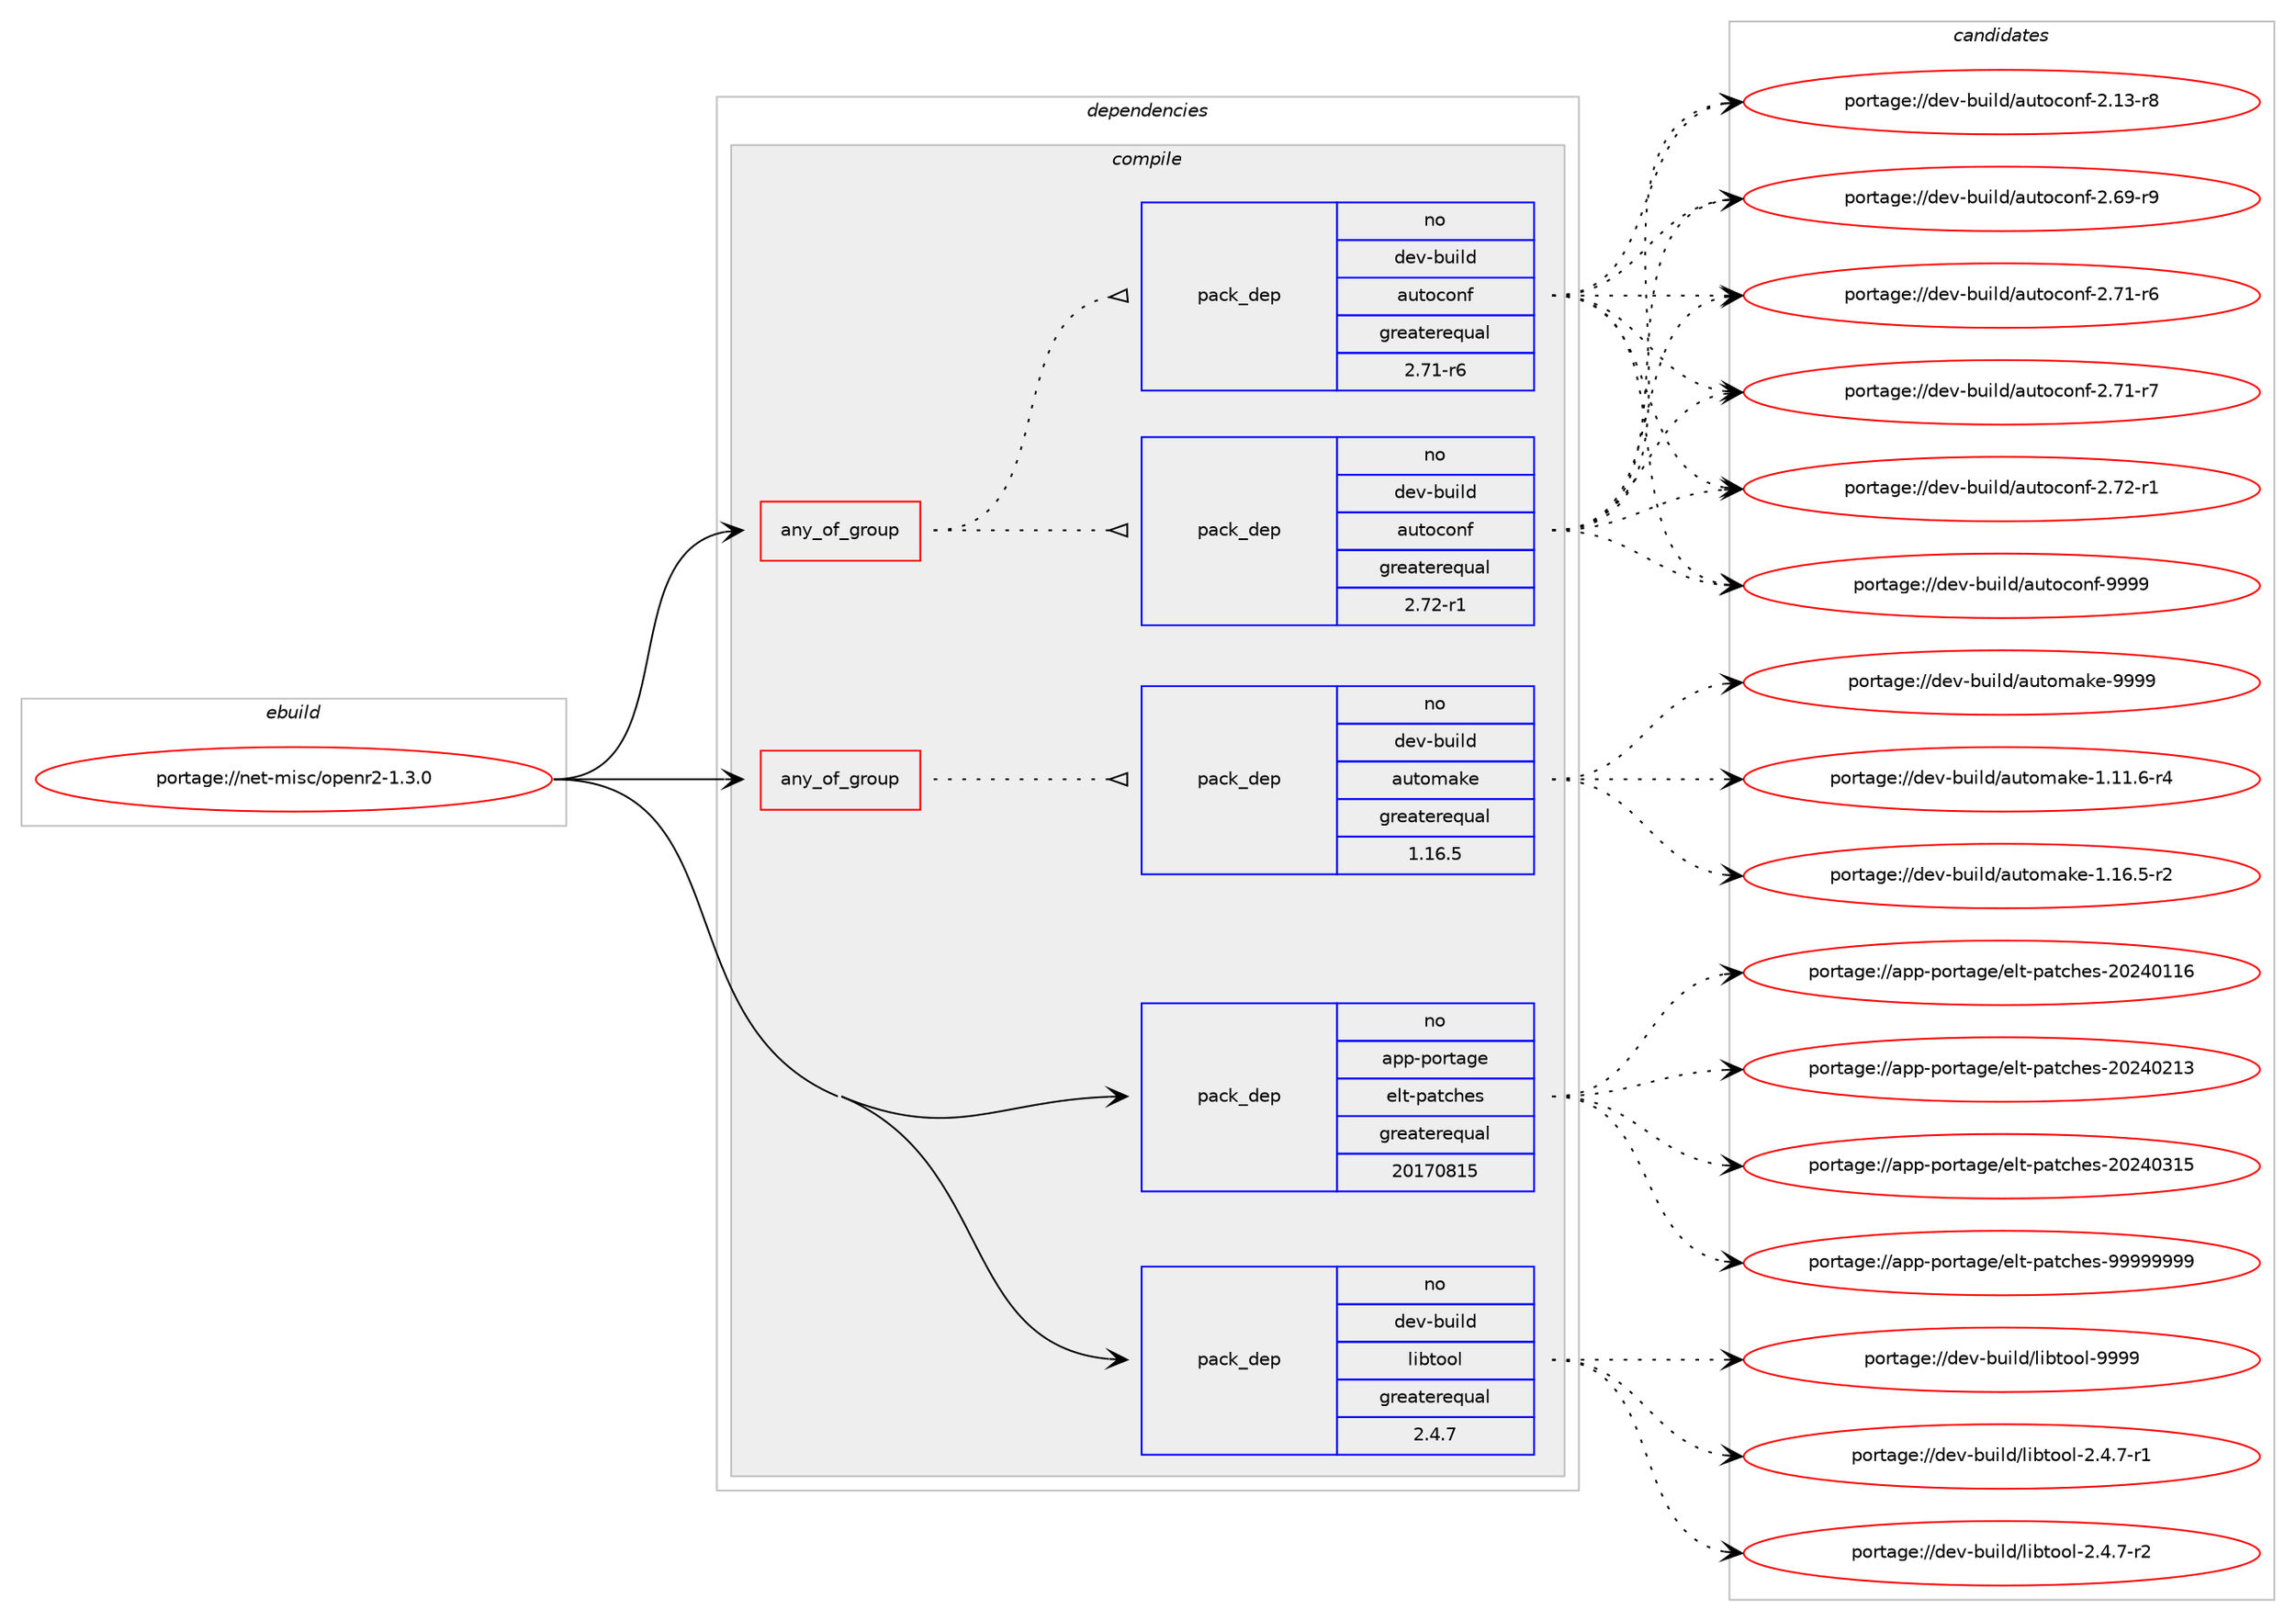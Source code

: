 digraph prolog {

# *************
# Graph options
# *************

newrank=true;
concentrate=true;
compound=true;
graph [rankdir=LR,fontname=Helvetica,fontsize=10,ranksep=1.5];#, ranksep=2.5, nodesep=0.2];
edge  [arrowhead=vee];
node  [fontname=Helvetica,fontsize=10];

# **********
# The ebuild
# **********

subgraph cluster_leftcol {
color=gray;
rank=same;
label=<<i>ebuild</i>>;
id [label="portage://net-misc/openr2-1.3.0", color=red, width=4, href="../net-misc/openr2-1.3.0.svg"];
}

# ****************
# The dependencies
# ****************

subgraph cluster_midcol {
color=gray;
label=<<i>dependencies</i>>;
subgraph cluster_compile {
fillcolor="#eeeeee";
style=filled;
label=<<i>compile</i>>;
subgraph any35 {
dependency2128 [label=<<TABLE BORDER="0" CELLBORDER="1" CELLSPACING="0" CELLPADDING="4"><TR><TD CELLPADDING="10">any_of_group</TD></TR></TABLE>>, shape=none, color=red];subgraph pack632 {
dependency2129 [label=<<TABLE BORDER="0" CELLBORDER="1" CELLSPACING="0" CELLPADDING="4" WIDTH="220"><TR><TD ROWSPAN="6" CELLPADDING="30">pack_dep</TD></TR><TR><TD WIDTH="110">no</TD></TR><TR><TD>dev-build</TD></TR><TR><TD>autoconf</TD></TR><TR><TD>greaterequal</TD></TR><TR><TD>2.72-r1</TD></TR></TABLE>>, shape=none, color=blue];
}
dependency2128:e -> dependency2129:w [weight=20,style="dotted",arrowhead="oinv"];
subgraph pack633 {
dependency2130 [label=<<TABLE BORDER="0" CELLBORDER="1" CELLSPACING="0" CELLPADDING="4" WIDTH="220"><TR><TD ROWSPAN="6" CELLPADDING="30">pack_dep</TD></TR><TR><TD WIDTH="110">no</TD></TR><TR><TD>dev-build</TD></TR><TR><TD>autoconf</TD></TR><TR><TD>greaterequal</TD></TR><TR><TD>2.71-r6</TD></TR></TABLE>>, shape=none, color=blue];
}
dependency2128:e -> dependency2130:w [weight=20,style="dotted",arrowhead="oinv"];
}
id:e -> dependency2128:w [weight=20,style="solid",arrowhead="vee"];
subgraph any36 {
dependency2131 [label=<<TABLE BORDER="0" CELLBORDER="1" CELLSPACING="0" CELLPADDING="4"><TR><TD CELLPADDING="10">any_of_group</TD></TR></TABLE>>, shape=none, color=red];subgraph pack634 {
dependency2132 [label=<<TABLE BORDER="0" CELLBORDER="1" CELLSPACING="0" CELLPADDING="4" WIDTH="220"><TR><TD ROWSPAN="6" CELLPADDING="30">pack_dep</TD></TR><TR><TD WIDTH="110">no</TD></TR><TR><TD>dev-build</TD></TR><TR><TD>automake</TD></TR><TR><TD>greaterequal</TD></TR><TR><TD>1.16.5</TD></TR></TABLE>>, shape=none, color=blue];
}
dependency2131:e -> dependency2132:w [weight=20,style="dotted",arrowhead="oinv"];
}
id:e -> dependency2131:w [weight=20,style="solid",arrowhead="vee"];
subgraph pack635 {
dependency2133 [label=<<TABLE BORDER="0" CELLBORDER="1" CELLSPACING="0" CELLPADDING="4" WIDTH="220"><TR><TD ROWSPAN="6" CELLPADDING="30">pack_dep</TD></TR><TR><TD WIDTH="110">no</TD></TR><TR><TD>app-portage</TD></TR><TR><TD>elt-patches</TD></TR><TR><TD>greaterequal</TD></TR><TR><TD>20170815</TD></TR></TABLE>>, shape=none, color=blue];
}
id:e -> dependency2133:w [weight=20,style="solid",arrowhead="vee"];
subgraph pack636 {
dependency2134 [label=<<TABLE BORDER="0" CELLBORDER="1" CELLSPACING="0" CELLPADDING="4" WIDTH="220"><TR><TD ROWSPAN="6" CELLPADDING="30">pack_dep</TD></TR><TR><TD WIDTH="110">no</TD></TR><TR><TD>dev-build</TD></TR><TR><TD>libtool</TD></TR><TR><TD>greaterequal</TD></TR><TR><TD>2.4.7</TD></TR></TABLE>>, shape=none, color=blue];
}
id:e -> dependency2134:w [weight=20,style="solid",arrowhead="vee"];
# *** BEGIN UNKNOWN DEPENDENCY TYPE (TODO) ***
# id -> package_dependency(portage://net-misc/openr2-1.3.0,install,no,net-misc,dahdi,none,[,,],[],[])
# *** END UNKNOWN DEPENDENCY TYPE (TODO) ***

# *** BEGIN UNKNOWN DEPENDENCY TYPE (TODO) ***
# id -> package_dependency(portage://net-misc/openr2-1.3.0,install,no,sys-devel,gnuconfig,none,[,,],[],[])
# *** END UNKNOWN DEPENDENCY TYPE (TODO) ***

}
subgraph cluster_compileandrun {
fillcolor="#eeeeee";
style=filled;
label=<<i>compile and run</i>>;
}
subgraph cluster_run {
fillcolor="#eeeeee";
style=filled;
label=<<i>run</i>>;
# *** BEGIN UNKNOWN DEPENDENCY TYPE (TODO) ***
# id -> package_dependency(portage://net-misc/openr2-1.3.0,run,no,net-misc,dahdi,none,[,,],[],[])
# *** END UNKNOWN DEPENDENCY TYPE (TODO) ***

}
}

# **************
# The candidates
# **************

subgraph cluster_choices {
rank=same;
color=gray;
label=<<i>candidates</i>>;

subgraph choice632 {
color=black;
nodesep=1;
choice100101118459811710510810047971171161119911111010245504649514511456 [label="portage://dev-build/autoconf-2.13-r8", color=red, width=4,href="../dev-build/autoconf-2.13-r8.svg"];
choice100101118459811710510810047971171161119911111010245504654574511457 [label="portage://dev-build/autoconf-2.69-r9", color=red, width=4,href="../dev-build/autoconf-2.69-r9.svg"];
choice100101118459811710510810047971171161119911111010245504655494511454 [label="portage://dev-build/autoconf-2.71-r6", color=red, width=4,href="../dev-build/autoconf-2.71-r6.svg"];
choice100101118459811710510810047971171161119911111010245504655494511455 [label="portage://dev-build/autoconf-2.71-r7", color=red, width=4,href="../dev-build/autoconf-2.71-r7.svg"];
choice100101118459811710510810047971171161119911111010245504655504511449 [label="portage://dev-build/autoconf-2.72-r1", color=red, width=4,href="../dev-build/autoconf-2.72-r1.svg"];
choice10010111845981171051081004797117116111991111101024557575757 [label="portage://dev-build/autoconf-9999", color=red, width=4,href="../dev-build/autoconf-9999.svg"];
dependency2129:e -> choice100101118459811710510810047971171161119911111010245504649514511456:w [style=dotted,weight="100"];
dependency2129:e -> choice100101118459811710510810047971171161119911111010245504654574511457:w [style=dotted,weight="100"];
dependency2129:e -> choice100101118459811710510810047971171161119911111010245504655494511454:w [style=dotted,weight="100"];
dependency2129:e -> choice100101118459811710510810047971171161119911111010245504655494511455:w [style=dotted,weight="100"];
dependency2129:e -> choice100101118459811710510810047971171161119911111010245504655504511449:w [style=dotted,weight="100"];
dependency2129:e -> choice10010111845981171051081004797117116111991111101024557575757:w [style=dotted,weight="100"];
}
subgraph choice633 {
color=black;
nodesep=1;
choice100101118459811710510810047971171161119911111010245504649514511456 [label="portage://dev-build/autoconf-2.13-r8", color=red, width=4,href="../dev-build/autoconf-2.13-r8.svg"];
choice100101118459811710510810047971171161119911111010245504654574511457 [label="portage://dev-build/autoconf-2.69-r9", color=red, width=4,href="../dev-build/autoconf-2.69-r9.svg"];
choice100101118459811710510810047971171161119911111010245504655494511454 [label="portage://dev-build/autoconf-2.71-r6", color=red, width=4,href="../dev-build/autoconf-2.71-r6.svg"];
choice100101118459811710510810047971171161119911111010245504655494511455 [label="portage://dev-build/autoconf-2.71-r7", color=red, width=4,href="../dev-build/autoconf-2.71-r7.svg"];
choice100101118459811710510810047971171161119911111010245504655504511449 [label="portage://dev-build/autoconf-2.72-r1", color=red, width=4,href="../dev-build/autoconf-2.72-r1.svg"];
choice10010111845981171051081004797117116111991111101024557575757 [label="portage://dev-build/autoconf-9999", color=red, width=4,href="../dev-build/autoconf-9999.svg"];
dependency2130:e -> choice100101118459811710510810047971171161119911111010245504649514511456:w [style=dotted,weight="100"];
dependency2130:e -> choice100101118459811710510810047971171161119911111010245504654574511457:w [style=dotted,weight="100"];
dependency2130:e -> choice100101118459811710510810047971171161119911111010245504655494511454:w [style=dotted,weight="100"];
dependency2130:e -> choice100101118459811710510810047971171161119911111010245504655494511455:w [style=dotted,weight="100"];
dependency2130:e -> choice100101118459811710510810047971171161119911111010245504655504511449:w [style=dotted,weight="100"];
dependency2130:e -> choice10010111845981171051081004797117116111991111101024557575757:w [style=dotted,weight="100"];
}
subgraph choice634 {
color=black;
nodesep=1;
choice1001011184598117105108100479711711611110997107101454946494946544511452 [label="portage://dev-build/automake-1.11.6-r4", color=red, width=4,href="../dev-build/automake-1.11.6-r4.svg"];
choice1001011184598117105108100479711711611110997107101454946495446534511450 [label="portage://dev-build/automake-1.16.5-r2", color=red, width=4,href="../dev-build/automake-1.16.5-r2.svg"];
choice10010111845981171051081004797117116111109971071014557575757 [label="portage://dev-build/automake-9999", color=red, width=4,href="../dev-build/automake-9999.svg"];
dependency2132:e -> choice1001011184598117105108100479711711611110997107101454946494946544511452:w [style=dotted,weight="100"];
dependency2132:e -> choice1001011184598117105108100479711711611110997107101454946495446534511450:w [style=dotted,weight="100"];
dependency2132:e -> choice10010111845981171051081004797117116111109971071014557575757:w [style=dotted,weight="100"];
}
subgraph choice635 {
color=black;
nodesep=1;
choice97112112451121111141169710310147101108116451129711699104101115455048505248494954 [label="portage://app-portage/elt-patches-20240116", color=red, width=4,href="../app-portage/elt-patches-20240116.svg"];
choice97112112451121111141169710310147101108116451129711699104101115455048505248504951 [label="portage://app-portage/elt-patches-20240213", color=red, width=4,href="../app-portage/elt-patches-20240213.svg"];
choice97112112451121111141169710310147101108116451129711699104101115455048505248514953 [label="portage://app-portage/elt-patches-20240315", color=red, width=4,href="../app-portage/elt-patches-20240315.svg"];
choice97112112451121111141169710310147101108116451129711699104101115455757575757575757 [label="portage://app-portage/elt-patches-99999999", color=red, width=4,href="../app-portage/elt-patches-99999999.svg"];
dependency2133:e -> choice97112112451121111141169710310147101108116451129711699104101115455048505248494954:w [style=dotted,weight="100"];
dependency2133:e -> choice97112112451121111141169710310147101108116451129711699104101115455048505248504951:w [style=dotted,weight="100"];
dependency2133:e -> choice97112112451121111141169710310147101108116451129711699104101115455048505248514953:w [style=dotted,weight="100"];
dependency2133:e -> choice97112112451121111141169710310147101108116451129711699104101115455757575757575757:w [style=dotted,weight="100"];
}
subgraph choice636 {
color=black;
nodesep=1;
choice100101118459811710510810047108105981161111111084550465246554511449 [label="portage://dev-build/libtool-2.4.7-r1", color=red, width=4,href="../dev-build/libtool-2.4.7-r1.svg"];
choice100101118459811710510810047108105981161111111084550465246554511450 [label="portage://dev-build/libtool-2.4.7-r2", color=red, width=4,href="../dev-build/libtool-2.4.7-r2.svg"];
choice100101118459811710510810047108105981161111111084557575757 [label="portage://dev-build/libtool-9999", color=red, width=4,href="../dev-build/libtool-9999.svg"];
dependency2134:e -> choice100101118459811710510810047108105981161111111084550465246554511449:w [style=dotted,weight="100"];
dependency2134:e -> choice100101118459811710510810047108105981161111111084550465246554511450:w [style=dotted,weight="100"];
dependency2134:e -> choice100101118459811710510810047108105981161111111084557575757:w [style=dotted,weight="100"];
}
}

}
